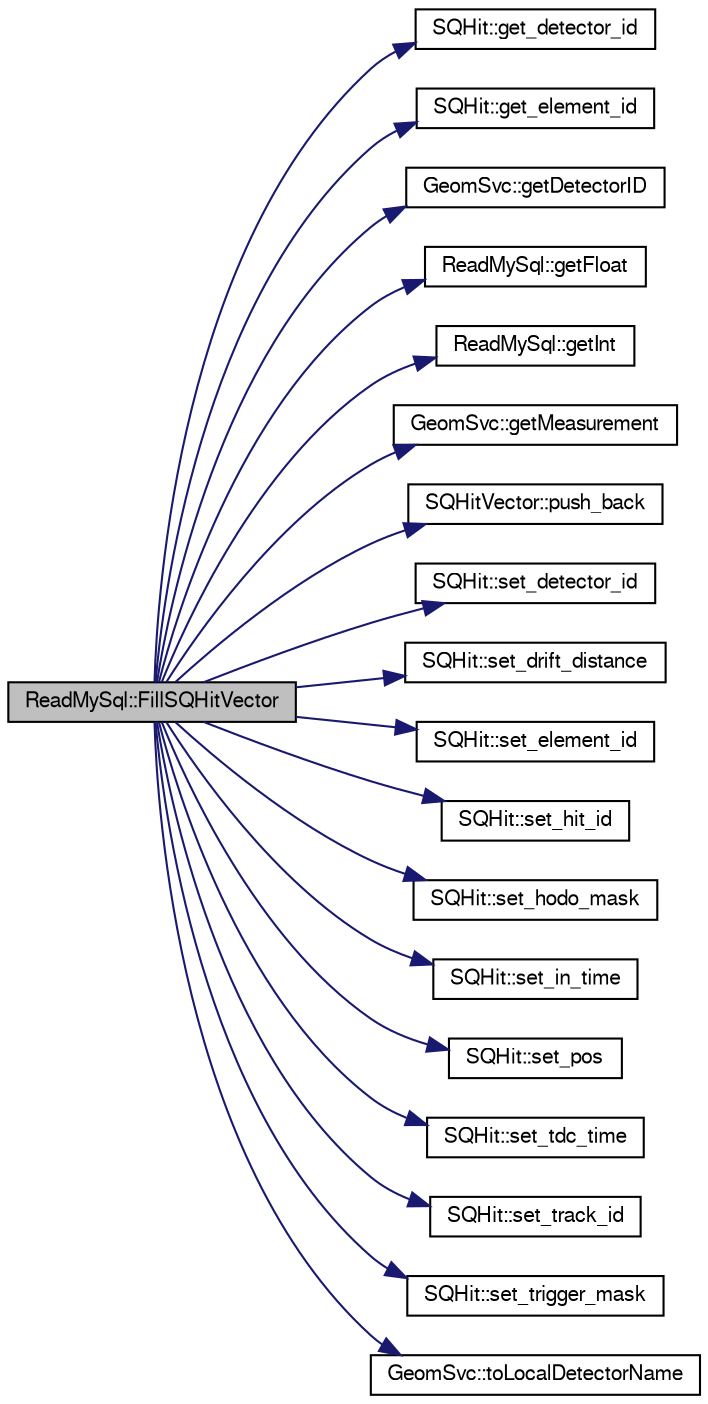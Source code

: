 digraph "ReadMySql::FillSQHitVector"
{
  bgcolor="transparent";
  edge [fontname="FreeSans",fontsize="10",labelfontname="FreeSans",labelfontsize="10"];
  node [fontname="FreeSans",fontsize="10",shape=record];
  rankdir="LR";
  Node1 [label="ReadMySql::FillSQHitVector",height=0.2,width=0.4,color="black", fillcolor="grey75", style="filled" fontcolor="black"];
  Node1 -> Node2 [color="midnightblue",fontsize="10",style="solid",fontname="FreeSans"];
  Node2 [label="SQHit::get_detector_id",height=0.2,width=0.4,color="black",URL="$de/d79/classSQHit.html#acae7667f8a85fd1de5ae611b8c51fb33"];
  Node1 -> Node3 [color="midnightblue",fontsize="10",style="solid",fontname="FreeSans"];
  Node3 [label="SQHit::get_element_id",height=0.2,width=0.4,color="black",URL="$de/d79/classSQHit.html#a4ce14b27ab63d03e5f3aab541b2efe26"];
  Node1 -> Node4 [color="midnightblue",fontsize="10",style="solid",fontname="FreeSans"];
  Node4 [label="GeomSvc::getDetectorID",height=0.2,width=0.4,color="black",URL="$d0/da0/classGeomSvc.html#a3e4f40789e9b2a98477ab8e8191d5ff2",tooltip="Get the plane position. "];
  Node1 -> Node5 [color="midnightblue",fontsize="10",style="solid",fontname="FreeSans"];
  Node5 [label="ReadMySql::getFloat",height=0.2,width=0.4,color="black",URL="$db/dda/classReadMySql.html#af8c4f71c0671dbc34370e363d92106ad"];
  Node1 -> Node6 [color="midnightblue",fontsize="10",style="solid",fontname="FreeSans"];
  Node6 [label="ReadMySql::getInt",height=0.2,width=0.4,color="black",URL="$db/dda/classReadMySql.html#a3f6689c1c62d985e8747ab88c0a4e2d9"];
  Node1 -> Node7 [color="midnightblue",fontsize="10",style="solid",fontname="FreeSans"];
  Node7 [label="GeomSvc::getMeasurement",height=0.2,width=0.4,color="black",URL="$d0/da0/classGeomSvc.html#a5a50feb4de0351f6d3d739dbc66d6247",tooltip="Convert the detectorID and elementID to the actual hit position. "];
  Node1 -> Node8 [color="midnightblue",fontsize="10",style="solid",fontname="FreeSans"];
  Node8 [label="SQHitVector::push_back",height=0.2,width=0.4,color="black",URL="$d9/dbc/classSQHitVector.html#aeefecc59b07f9082de2629256f5d4675"];
  Node1 -> Node9 [color="midnightblue",fontsize="10",style="solid",fontname="FreeSans"];
  Node9 [label="SQHit::set_detector_id",height=0.2,width=0.4,color="black",URL="$de/d79/classSQHit.html#a9497f045fe7b60f98f6d62c75aa58c36"];
  Node1 -> Node10 [color="midnightblue",fontsize="10",style="solid",fontname="FreeSans"];
  Node10 [label="SQHit::set_drift_distance",height=0.2,width=0.4,color="black",URL="$de/d79/classSQHit.html#ac4a04a2324c69db1a38fa0b19040b361"];
  Node1 -> Node11 [color="midnightblue",fontsize="10",style="solid",fontname="FreeSans"];
  Node11 [label="SQHit::set_element_id",height=0.2,width=0.4,color="black",URL="$de/d79/classSQHit.html#a3ba426998ce6bd9061e3d821dbf8d80e"];
  Node1 -> Node12 [color="midnightblue",fontsize="10",style="solid",fontname="FreeSans"];
  Node12 [label="SQHit::set_hit_id",height=0.2,width=0.4,color="black",URL="$de/d79/classSQHit.html#a51f264b3d3a56f8d897e7e00f05ad6d6"];
  Node1 -> Node13 [color="midnightblue",fontsize="10",style="solid",fontname="FreeSans"];
  Node13 [label="SQHit::set_hodo_mask",height=0.2,width=0.4,color="black",URL="$de/d79/classSQHit.html#ab7ef5cd97220b7bec19f37db5e2875b3"];
  Node1 -> Node14 [color="midnightblue",fontsize="10",style="solid",fontname="FreeSans"];
  Node14 [label="SQHit::set_in_time",height=0.2,width=0.4,color="black",URL="$de/d79/classSQHit.html#af76759313e6258d1a2c526591ef79aa6"];
  Node1 -> Node15 [color="midnightblue",fontsize="10",style="solid",fontname="FreeSans"];
  Node15 [label="SQHit::set_pos",height=0.2,width=0.4,color="black",URL="$de/d79/classSQHit.html#a7549b98c01465679c34eedaab71381e6"];
  Node1 -> Node16 [color="midnightblue",fontsize="10",style="solid",fontname="FreeSans"];
  Node16 [label="SQHit::set_tdc_time",height=0.2,width=0.4,color="black",URL="$de/d79/classSQHit.html#a9b0e74b024716ff77dcec3f480f2434b"];
  Node1 -> Node17 [color="midnightblue",fontsize="10",style="solid",fontname="FreeSans"];
  Node17 [label="SQHit::set_track_id",height=0.2,width=0.4,color="black",URL="$de/d79/classSQHit.html#aa529d5ec5e0a0a9b9d24b796a5c67248"];
  Node1 -> Node18 [color="midnightblue",fontsize="10",style="solid",fontname="FreeSans"];
  Node18 [label="SQHit::set_trigger_mask",height=0.2,width=0.4,color="black",URL="$de/d79/classSQHit.html#a9a8924314c3d2a19915df9f18866c83b"];
  Node1 -> Node19 [color="midnightblue",fontsize="10",style="solid",fontname="FreeSans"];
  Node19 [label="GeomSvc::toLocalDetectorName",height=0.2,width=0.4,color="black",URL="$d0/da0/classGeomSvc.html#a315e886f05db8254ed7d320706e268e6",tooltip="Convert the official detectorName to local detectorName. "];
}
